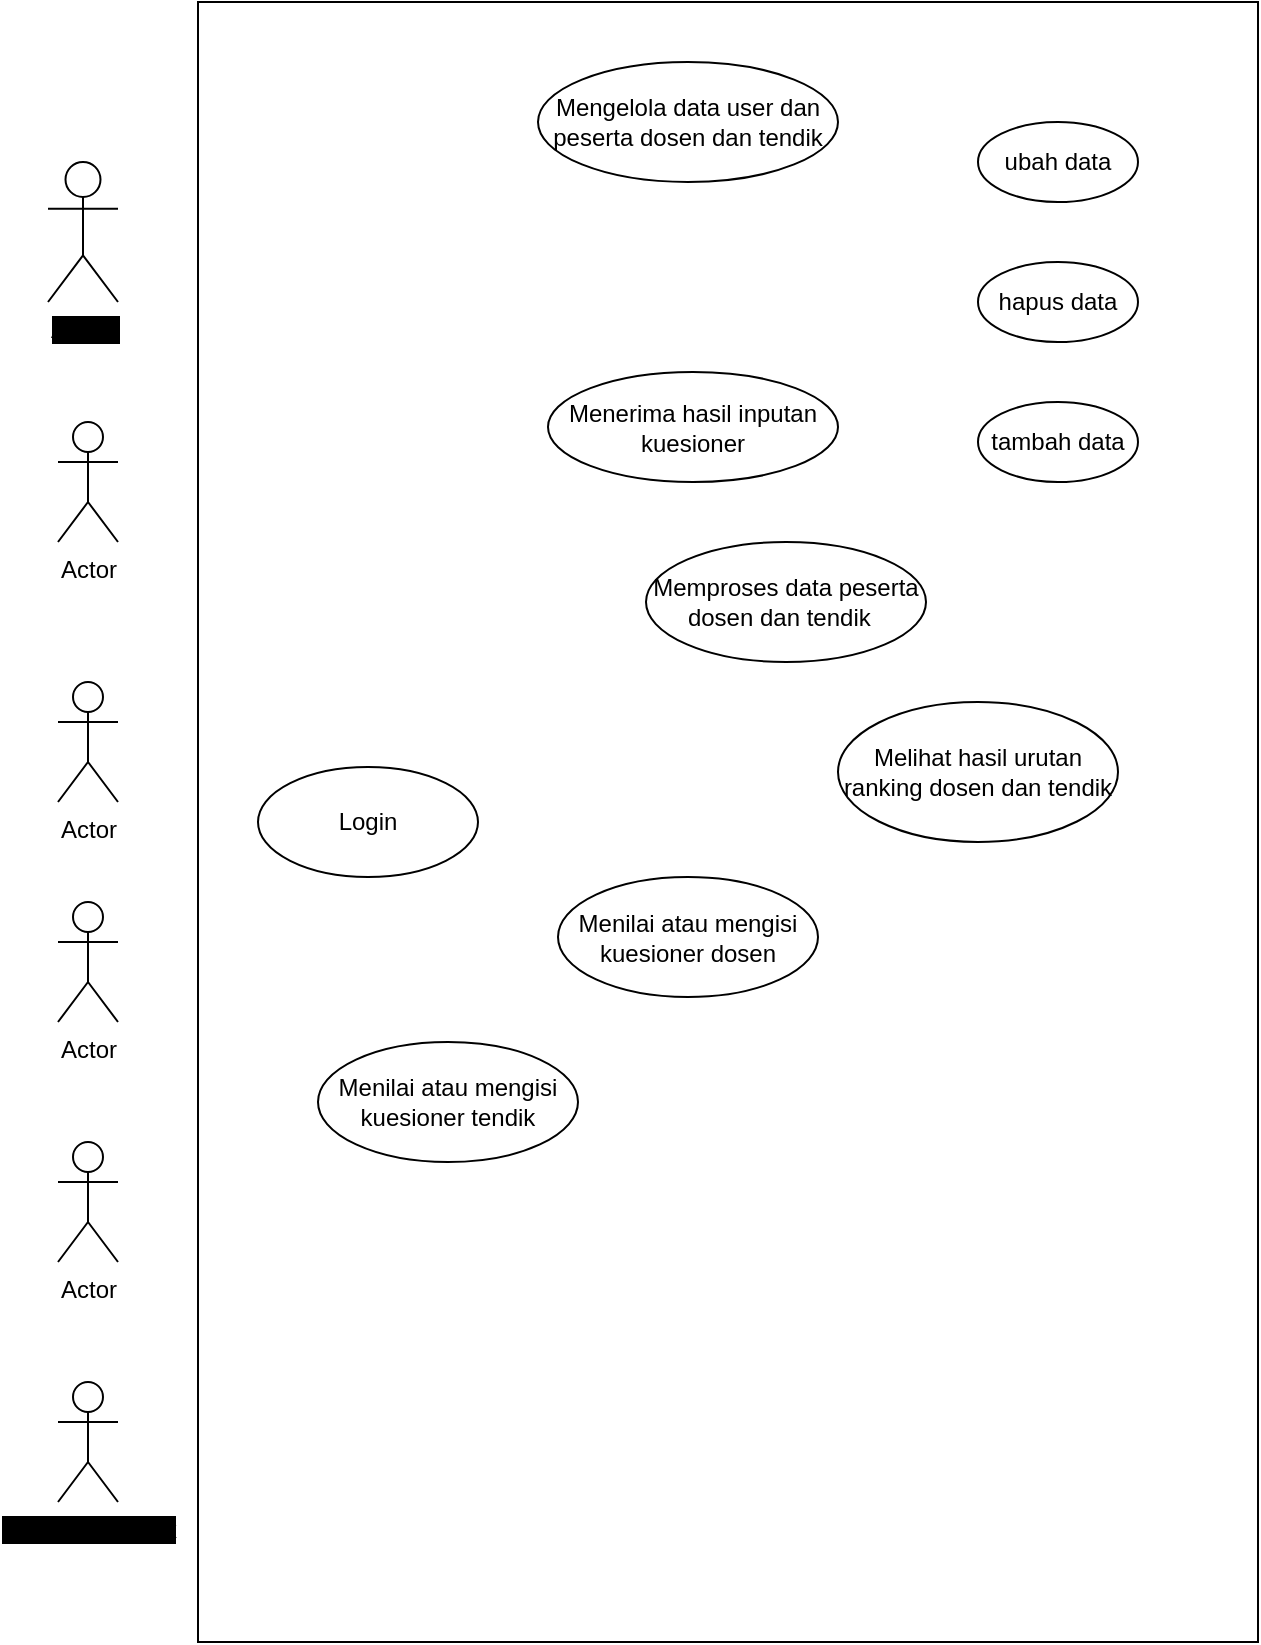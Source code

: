 <mxfile version="13.1.3">
    <diagram id="6hGFLwfOUW9BJ-s0fimq" name="Page-1">
        <mxGraphModel dx="728" dy="1727" grid="1" gridSize="10" guides="1" tooltips="1" connect="1" arrows="1" fold="1" page="1" pageScale="1" pageWidth="827" pageHeight="1169" math="0" shadow="0">
            <root>
                <mxCell id="0"/>
                <mxCell id="1" parent="0"/>
                <mxCell id="2" value="&lt;span style=&quot;background-color: rgb(0 , 0 , 0)&quot;&gt;Admin&lt;br&gt;&lt;/span&gt;" style="shape=umlActor;verticalLabelPosition=bottom;labelBackgroundColor=#ffffff;verticalAlign=top;html=1;" vertex="1" parent="1">
                    <mxGeometry x="45" y="60" width="35" height="70" as="geometry"/>
                </mxCell>
                <mxCell id="3" value="" style="html=1;" vertex="1" parent="1">
                    <mxGeometry x="120" y="-20" width="530" height="820" as="geometry"/>
                </mxCell>
                <mxCell id="5" value="Actor" style="shape=umlActor;verticalLabelPosition=bottom;labelBackgroundColor=#ffffff;verticalAlign=top;html=1;" vertex="1" parent="1">
                    <mxGeometry x="50" y="190" width="30" height="60" as="geometry"/>
                </mxCell>
                <mxCell id="6" value="Actor" style="shape=umlActor;verticalLabelPosition=bottom;labelBackgroundColor=#ffffff;verticalAlign=top;html=1;" vertex="1" parent="1">
                    <mxGeometry x="50" y="320" width="30" height="60" as="geometry"/>
                </mxCell>
                <mxCell id="8" value="Actor" style="shape=umlActor;verticalLabelPosition=bottom;labelBackgroundColor=#ffffff;verticalAlign=top;html=1;" vertex="1" parent="1">
                    <mxGeometry x="50" y="430" width="30" height="60" as="geometry"/>
                </mxCell>
                <mxCell id="9" value="Actor" style="shape=umlActor;verticalLabelPosition=bottom;labelBackgroundColor=#ffffff;verticalAlign=top;html=1;" vertex="1" parent="1">
                    <mxGeometry x="50" y="550" width="30" height="60" as="geometry"/>
                </mxCell>
                <mxCell id="10" value="&lt;span style=&quot;background-color: rgb(0 , 0 , 0)&quot;&gt;Pimpinan Tendik&lt;/span&gt;" style="shape=umlActor;verticalLabelPosition=bottom;labelBackgroundColor=#ffffff;verticalAlign=top;html=1;" vertex="1" parent="1">
                    <mxGeometry x="50" y="670" width="30" height="60" as="geometry"/>
                </mxCell>
                <mxCell id="13" value="Login" style="ellipse;whiteSpace=wrap;html=1;" vertex="1" parent="1">
                    <mxGeometry x="150" y="362.5" width="110" height="55" as="geometry"/>
                </mxCell>
                <mxCell id="14" value="Mengelola data user dan peserta dosen dan tendik" style="ellipse;whiteSpace=wrap;html=1;" vertex="1" parent="1">
                    <mxGeometry x="290" y="10" width="150" height="60" as="geometry"/>
                </mxCell>
                <mxCell id="15" value="ubah data" style="ellipse;whiteSpace=wrap;html=1;" vertex="1" parent="1">
                    <mxGeometry x="510" y="40" width="80" height="40" as="geometry"/>
                </mxCell>
                <mxCell id="16" value="hapus data" style="ellipse;whiteSpace=wrap;html=1;" vertex="1" parent="1">
                    <mxGeometry x="510" y="110" width="80" height="40" as="geometry"/>
                </mxCell>
                <mxCell id="17" value="tambah data" style="ellipse;whiteSpace=wrap;html=1;" vertex="1" parent="1">
                    <mxGeometry x="510" y="180" width="80" height="40" as="geometry"/>
                </mxCell>
                <mxCell id="18" style="edgeStyle=orthogonalEdgeStyle;rounded=0;orthogonalLoop=1;jettySize=auto;html=1;exitX=0.5;exitY=1;exitDx=0;exitDy=0;" edge="1" parent="1" source="16" target="16">
                    <mxGeometry relative="1" as="geometry"/>
                </mxCell>
                <mxCell id="19" value="Menilai atau mengisi kuesioner tendik" style="ellipse;whiteSpace=wrap;html=1;" vertex="1" parent="1">
                    <mxGeometry x="180" y="500" width="130" height="60" as="geometry"/>
                </mxCell>
                <mxCell id="23" value="Menilai atau mengisi kuesioner dosen" style="ellipse;whiteSpace=wrap;html=1;" vertex="1" parent="1">
                    <mxGeometry x="300" y="417.5" width="130" height="60" as="geometry"/>
                </mxCell>
                <mxCell id="30" value="Menerima hasil inputan kuesioner" style="ellipse;whiteSpace=wrap;html=1;" vertex="1" parent="1">
                    <mxGeometry x="295" y="165" width="145" height="55" as="geometry"/>
                </mxCell>
                <mxCell id="31" value="Memproses data peserta dosen dan tendik&amp;nbsp;&amp;nbsp;" style="ellipse;whiteSpace=wrap;html=1;" vertex="1" parent="1">
                    <mxGeometry x="344" y="250" width="140" height="60" as="geometry"/>
                </mxCell>
                <mxCell id="32" value="Melihat hasil urutan ranking dosen dan tendik" style="ellipse;whiteSpace=wrap;html=1;" vertex="1" parent="1">
                    <mxGeometry x="440" y="330" width="140" height="70" as="geometry"/>
                </mxCell>
            </root>
        </mxGraphModel>
    </diagram>
</mxfile>